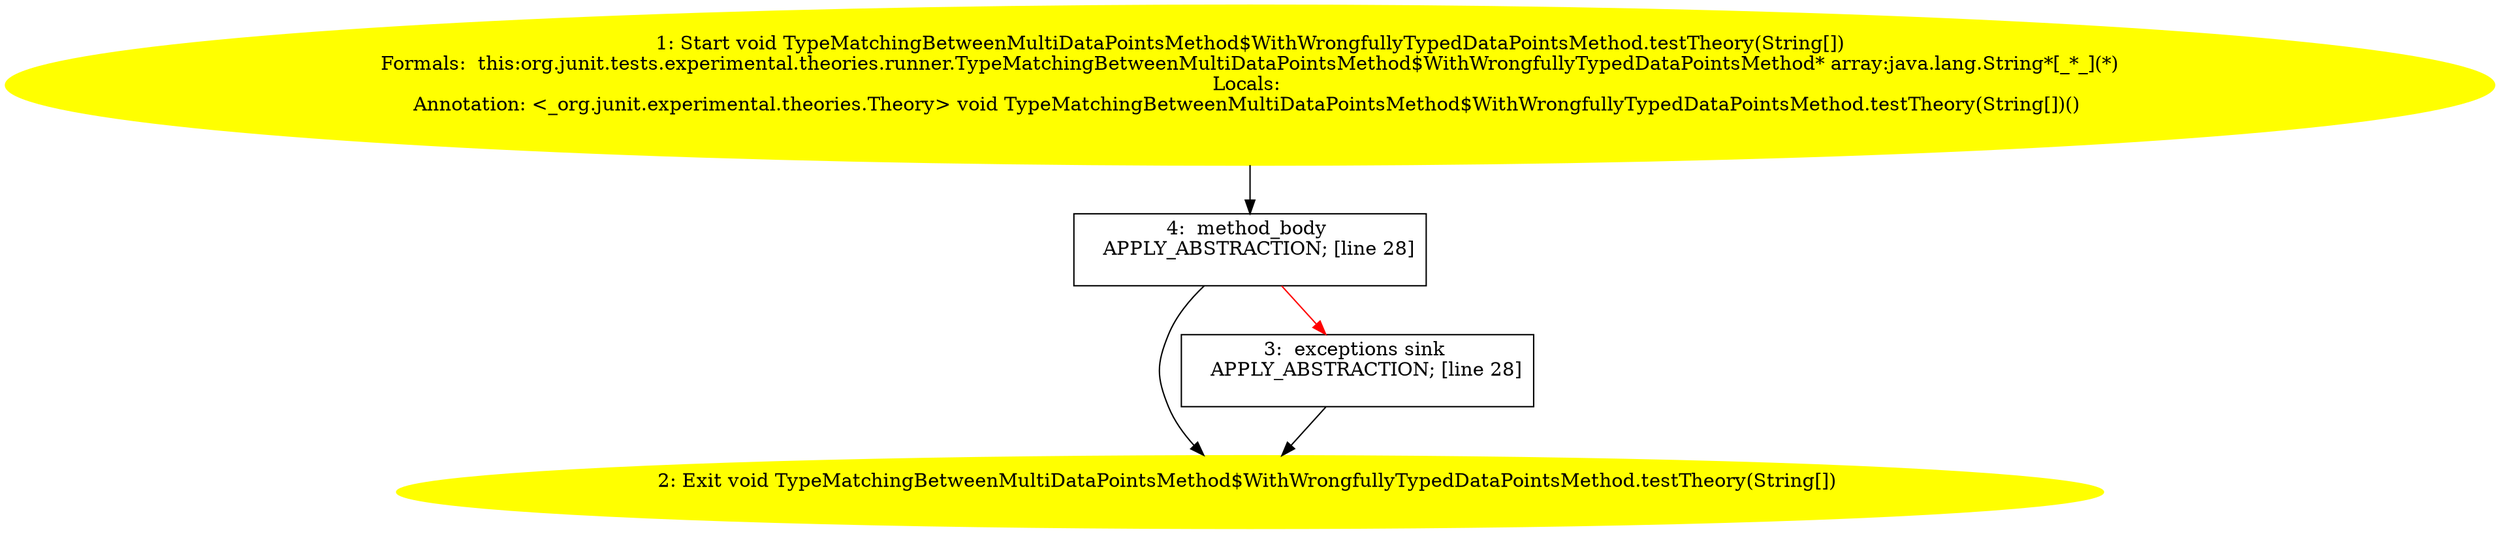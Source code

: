 /* @generated */
digraph cfg {
"org.junit.tests.experimental.theories.runner.TypeMatchingBetweenMultiDataPointsMethod$WithWrongfully.f7cae43b50140bc467911530634e5012_1" [label="1: Start void TypeMatchingBetweenMultiDataPointsMethod$WithWrongfullyTypedDataPointsMethod.testTheory(String[])\nFormals:  this:org.junit.tests.experimental.theories.runner.TypeMatchingBetweenMultiDataPointsMethod$WithWrongfullyTypedDataPointsMethod* array:java.lang.String*[_*_](*)\nLocals: \nAnnotation: <_org.junit.experimental.theories.Theory> void TypeMatchingBetweenMultiDataPointsMethod$WithWrongfullyTypedDataPointsMethod.testTheory(String[])() \n  " color=yellow style=filled]
	

	 "org.junit.tests.experimental.theories.runner.TypeMatchingBetweenMultiDataPointsMethod$WithWrongfully.f7cae43b50140bc467911530634e5012_1" -> "org.junit.tests.experimental.theories.runner.TypeMatchingBetweenMultiDataPointsMethod$WithWrongfully.f7cae43b50140bc467911530634e5012_4" ;
"org.junit.tests.experimental.theories.runner.TypeMatchingBetweenMultiDataPointsMethod$WithWrongfully.f7cae43b50140bc467911530634e5012_2" [label="2: Exit void TypeMatchingBetweenMultiDataPointsMethod$WithWrongfullyTypedDataPointsMethod.testTheory(String[]) \n  " color=yellow style=filled]
	

"org.junit.tests.experimental.theories.runner.TypeMatchingBetweenMultiDataPointsMethod$WithWrongfully.f7cae43b50140bc467911530634e5012_3" [label="3:  exceptions sink \n   APPLY_ABSTRACTION; [line 28]\n " shape="box"]
	

	 "org.junit.tests.experimental.theories.runner.TypeMatchingBetweenMultiDataPointsMethod$WithWrongfully.f7cae43b50140bc467911530634e5012_3" -> "org.junit.tests.experimental.theories.runner.TypeMatchingBetweenMultiDataPointsMethod$WithWrongfully.f7cae43b50140bc467911530634e5012_2" ;
"org.junit.tests.experimental.theories.runner.TypeMatchingBetweenMultiDataPointsMethod$WithWrongfully.f7cae43b50140bc467911530634e5012_4" [label="4:  method_body \n   APPLY_ABSTRACTION; [line 28]\n " shape="box"]
	

	 "org.junit.tests.experimental.theories.runner.TypeMatchingBetweenMultiDataPointsMethod$WithWrongfully.f7cae43b50140bc467911530634e5012_4" -> "org.junit.tests.experimental.theories.runner.TypeMatchingBetweenMultiDataPointsMethod$WithWrongfully.f7cae43b50140bc467911530634e5012_2" ;
	 "org.junit.tests.experimental.theories.runner.TypeMatchingBetweenMultiDataPointsMethod$WithWrongfully.f7cae43b50140bc467911530634e5012_4" -> "org.junit.tests.experimental.theories.runner.TypeMatchingBetweenMultiDataPointsMethod$WithWrongfully.f7cae43b50140bc467911530634e5012_3" [color="red" ];
}
